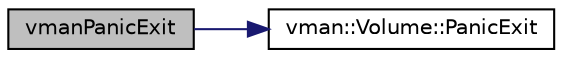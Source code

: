 digraph "vmanPanicExit"
{
  bgcolor="transparent";
  edge [fontname="Helvetica",fontsize="10",labelfontname="Helvetica",labelfontsize="10"];
  node [fontname="Helvetica",fontsize="10",shape=record];
  rankdir="LR";
  Node1 [label="vmanPanicExit",height=0.2,width=0.4,color="black", fillcolor="grey75", style="filled" fontcolor="black"];
  Node1 -> Node2 [color="midnightblue",fontsize="10",style="solid",fontname="Helvetica"];
  Node2 [label="vman::Volume::PanicExit",height=0.2,width=0.4,color="black",URL="$classvman_1_1_volume.html#a3c0af9199f82cc4ecb5c796939b12de2",tooltip="Call this function on abnormal or abprupt program termination."];
}
